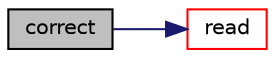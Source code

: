 digraph "correct"
{
  bgcolor="transparent";
  edge [fontname="Helvetica",fontsize="10",labelfontname="Helvetica",labelfontsize="10"];
  node [fontname="Helvetica",fontsize="10",shape=record];
  rankdir="LR";
  Node310 [label="correct",height=0.2,width=0.4,color="black", fillcolor="grey75", style="filled", fontcolor="black"];
  Node310 -> Node311 [color="midnightblue",fontsize="10",style="solid",fontname="Helvetica"];
  Node311 [label="read",height=0.2,width=0.4,color="red",URL="$a31861.html#a0efbb4e476c5a62dfa214c481566481c",tooltip="Read transportProperties dictionary. "];
}
